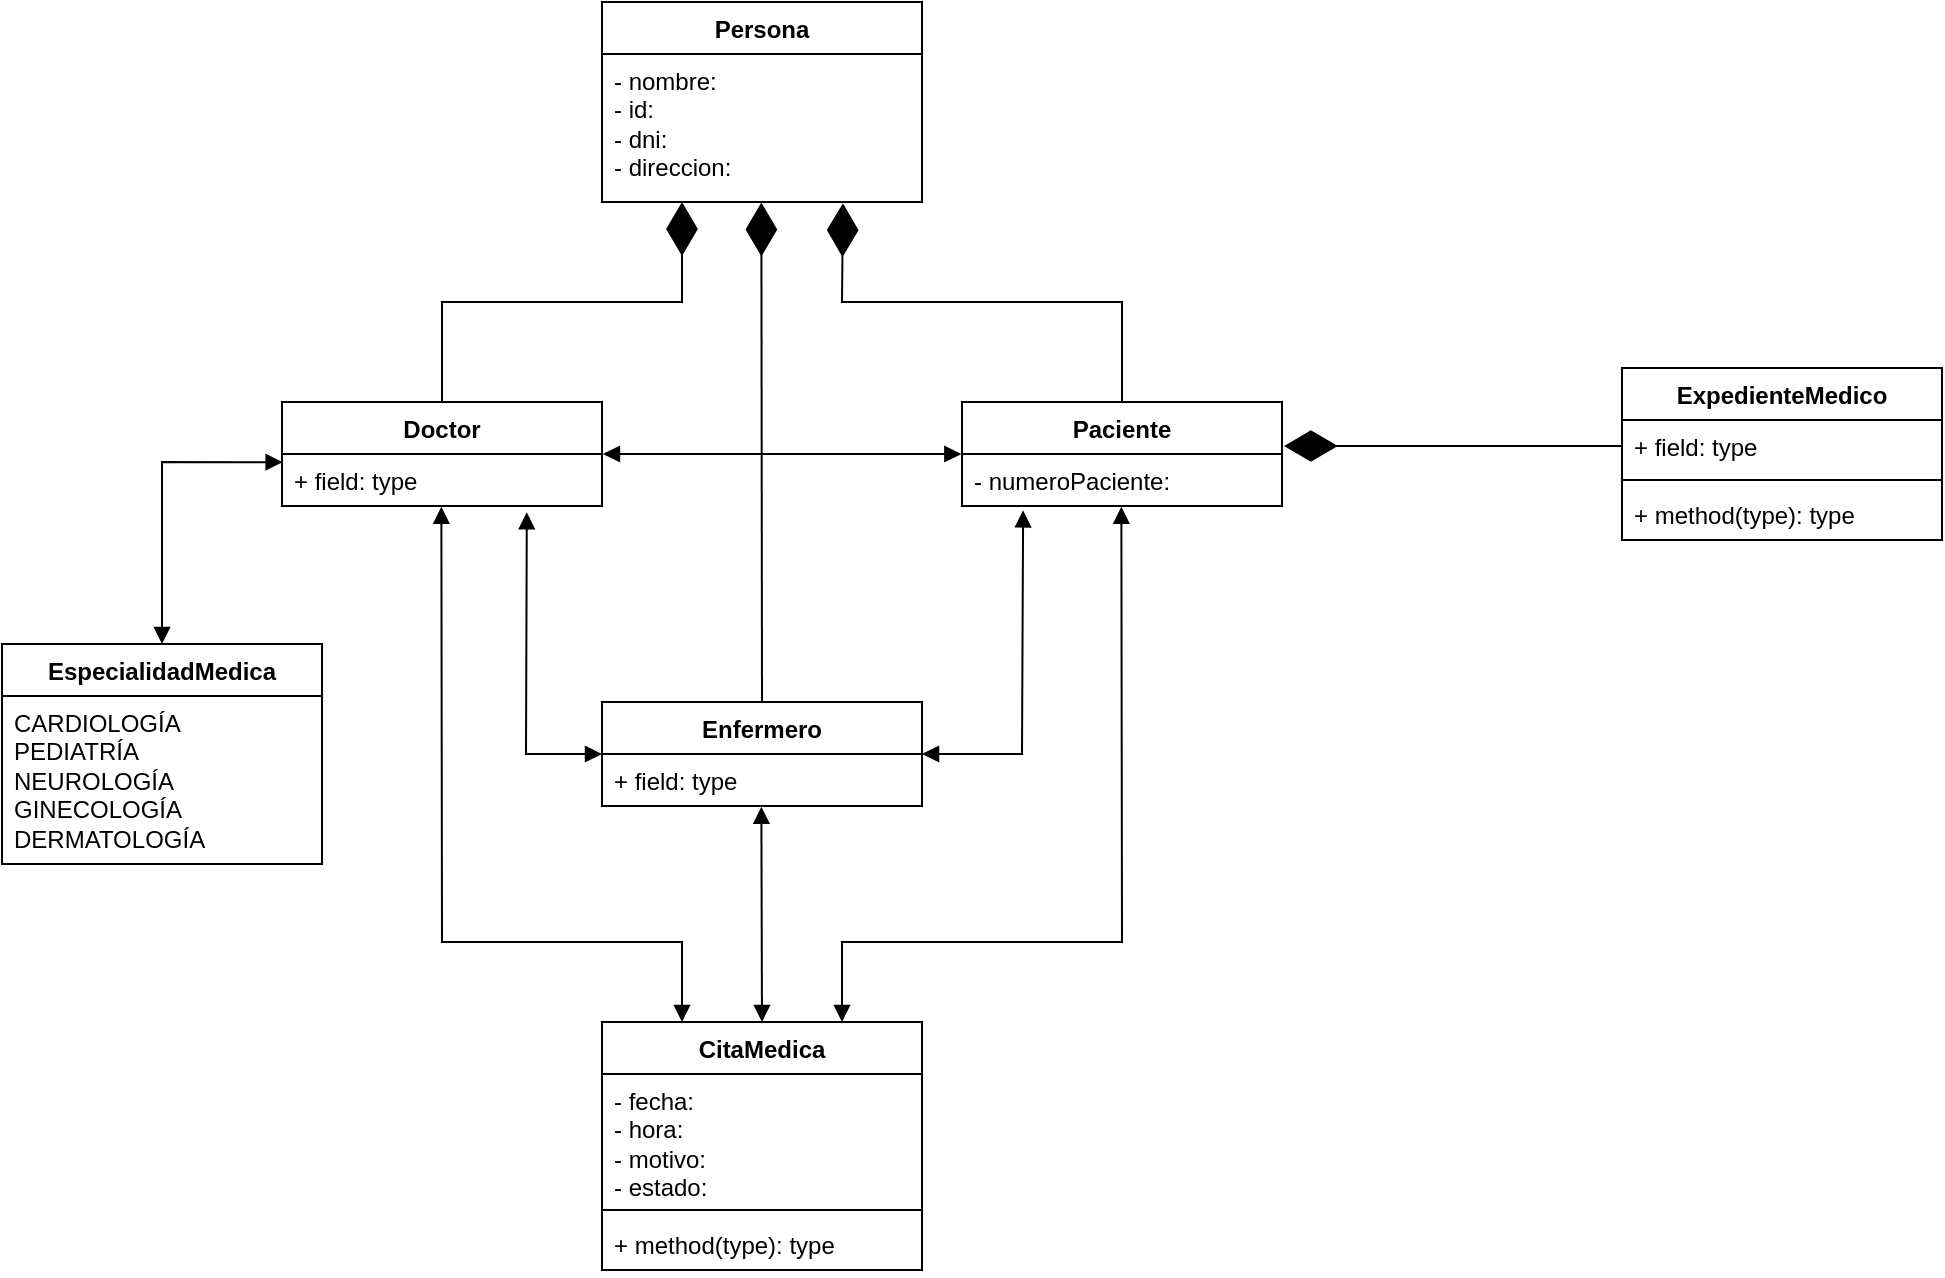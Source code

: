 <mxfile version="24.4.0" type="github">
  <diagram name="Página-1" id="yerM-l9EdVIVFdWMQ-4x">
    <mxGraphModel dx="1195" dy="724" grid="1" gridSize="10" guides="1" tooltips="1" connect="1" arrows="1" fold="1" page="1" pageScale="1" pageWidth="827" pageHeight="1169" math="0" shadow="0">
      <root>
        <mxCell id="0" />
        <mxCell id="1" parent="0" />
        <mxCell id="67KR4b0ADti2KPWM-4B7-1" value="Persona" style="swimlane;fontStyle=1;align=center;verticalAlign=top;childLayout=stackLayout;horizontal=1;startSize=26;horizontalStack=0;resizeParent=1;resizeParentMax=0;resizeLast=0;collapsible=1;marginBottom=0;whiteSpace=wrap;html=1;" parent="1" vertex="1">
          <mxGeometry x="330" y="130" width="160" height="100" as="geometry" />
        </mxCell>
        <mxCell id="67KR4b0ADti2KPWM-4B7-2" value="- nombre:&lt;div&gt;- id:&lt;/div&gt;&lt;div&gt;- dni:&amp;nbsp;&lt;/div&gt;&lt;div&gt;- direccion:&lt;/div&gt;" style="text;strokeColor=none;fillColor=none;align=left;verticalAlign=top;spacingLeft=4;spacingRight=4;overflow=hidden;rotatable=0;points=[[0,0.5],[1,0.5]];portConstraint=eastwest;whiteSpace=wrap;html=1;" parent="67KR4b0ADti2KPWM-4B7-1" vertex="1">
          <mxGeometry y="26" width="160" height="74" as="geometry" />
        </mxCell>
        <mxCell id="67KR4b0ADti2KPWM-4B7-5" value="CitaMedica" style="swimlane;fontStyle=1;align=center;verticalAlign=top;childLayout=stackLayout;horizontal=1;startSize=26;horizontalStack=0;resizeParent=1;resizeParentMax=0;resizeLast=0;collapsible=1;marginBottom=0;whiteSpace=wrap;html=1;" parent="1" vertex="1">
          <mxGeometry x="330" y="640" width="160" height="124" as="geometry" />
        </mxCell>
        <mxCell id="67KR4b0ADti2KPWM-4B7-6" value="- fecha:&lt;div&gt;- hora:&lt;/div&gt;&lt;div&gt;- motivo:&lt;/div&gt;&lt;div&gt;- estado:&amp;nbsp;&lt;/div&gt;" style="text;strokeColor=none;fillColor=none;align=left;verticalAlign=top;spacingLeft=4;spacingRight=4;overflow=hidden;rotatable=0;points=[[0,0.5],[1,0.5]];portConstraint=eastwest;whiteSpace=wrap;html=1;" parent="67KR4b0ADti2KPWM-4B7-5" vertex="1">
          <mxGeometry y="26" width="160" height="64" as="geometry" />
        </mxCell>
        <mxCell id="67KR4b0ADti2KPWM-4B7-7" value="" style="line;strokeWidth=1;fillColor=none;align=left;verticalAlign=middle;spacingTop=-1;spacingLeft=3;spacingRight=3;rotatable=0;labelPosition=right;points=[];portConstraint=eastwest;strokeColor=inherit;" parent="67KR4b0ADti2KPWM-4B7-5" vertex="1">
          <mxGeometry y="90" width="160" height="8" as="geometry" />
        </mxCell>
        <mxCell id="67KR4b0ADti2KPWM-4B7-8" value="+ method(type): type" style="text;strokeColor=none;fillColor=none;align=left;verticalAlign=top;spacingLeft=4;spacingRight=4;overflow=hidden;rotatable=0;points=[[0,0.5],[1,0.5]];portConstraint=eastwest;whiteSpace=wrap;html=1;" parent="67KR4b0ADti2KPWM-4B7-5" vertex="1">
          <mxGeometry y="98" width="160" height="26" as="geometry" />
        </mxCell>
        <mxCell id="67KR4b0ADti2KPWM-4B7-13" value="Paciente" style="swimlane;fontStyle=1;align=center;verticalAlign=top;childLayout=stackLayout;horizontal=1;startSize=26;horizontalStack=0;resizeParent=1;resizeParentMax=0;resizeLast=0;collapsible=1;marginBottom=0;whiteSpace=wrap;html=1;" parent="1" vertex="1">
          <mxGeometry x="510" y="330" width="160" height="52" as="geometry" />
        </mxCell>
        <mxCell id="67KR4b0ADti2KPWM-4B7-14" value="- numeroPaciente:" style="text;strokeColor=none;fillColor=none;align=left;verticalAlign=top;spacingLeft=4;spacingRight=4;overflow=hidden;rotatable=0;points=[[0,0.5],[1,0.5]];portConstraint=eastwest;whiteSpace=wrap;html=1;" parent="67KR4b0ADti2KPWM-4B7-13" vertex="1">
          <mxGeometry y="26" width="160" height="26" as="geometry" />
        </mxCell>
        <mxCell id="67KR4b0ADti2KPWM-4B7-17" value="Enfermero" style="swimlane;fontStyle=1;align=center;verticalAlign=top;childLayout=stackLayout;horizontal=1;startSize=26;horizontalStack=0;resizeParent=1;resizeParentMax=0;resizeLast=0;collapsible=1;marginBottom=0;whiteSpace=wrap;html=1;" parent="1" vertex="1">
          <mxGeometry x="330" y="480" width="160" height="52" as="geometry" />
        </mxCell>
        <mxCell id="67KR4b0ADti2KPWM-4B7-18" value="+ field: type" style="text;strokeColor=none;fillColor=none;align=left;verticalAlign=top;spacingLeft=4;spacingRight=4;overflow=hidden;rotatable=0;points=[[0,0.5],[1,0.5]];portConstraint=eastwest;whiteSpace=wrap;html=1;" parent="67KR4b0ADti2KPWM-4B7-17" vertex="1">
          <mxGeometry y="26" width="160" height="26" as="geometry" />
        </mxCell>
        <mxCell id="hBw5z4i2427hPrcZ02ir-2" value="Doctor" style="swimlane;fontStyle=1;align=center;verticalAlign=top;childLayout=stackLayout;horizontal=1;startSize=26;horizontalStack=0;resizeParent=1;resizeParentMax=0;resizeLast=0;collapsible=1;marginBottom=0;whiteSpace=wrap;html=1;" vertex="1" parent="1">
          <mxGeometry x="170" y="330" width="160" height="52" as="geometry" />
        </mxCell>
        <mxCell id="hBw5z4i2427hPrcZ02ir-3" value="+ field: type" style="text;strokeColor=none;fillColor=none;align=left;verticalAlign=top;spacingLeft=4;spacingRight=4;overflow=hidden;rotatable=0;points=[[0,0.5],[1,0.5]];portConstraint=eastwest;whiteSpace=wrap;html=1;" vertex="1" parent="hBw5z4i2427hPrcZ02ir-2">
          <mxGeometry y="26" width="160" height="26" as="geometry" />
        </mxCell>
        <mxCell id="hBw5z4i2427hPrcZ02ir-14" value="" style="endArrow=diamondThin;endFill=1;endSize=24;html=1;rounded=0;entryX=0.498;entryY=1.003;entryDx=0;entryDy=0;entryPerimeter=0;" edge="1" parent="1" target="67KR4b0ADti2KPWM-4B7-2">
          <mxGeometry width="160" relative="1" as="geometry">
            <mxPoint x="410" y="480" as="sourcePoint" />
            <mxPoint x="390" y="220" as="targetPoint" />
          </mxGeometry>
        </mxCell>
        <mxCell id="hBw5z4i2427hPrcZ02ir-15" value="" style="endArrow=diamondThin;endFill=1;endSize=24;html=1;rounded=0;exitX=0.5;exitY=0;exitDx=0;exitDy=0;" edge="1" parent="1" source="hBw5z4i2427hPrcZ02ir-2">
          <mxGeometry width="160" relative="1" as="geometry">
            <mxPoint x="370" y="340" as="sourcePoint" />
            <mxPoint x="370" y="230" as="targetPoint" />
            <Array as="points">
              <mxPoint x="250" y="280" />
              <mxPoint x="370" y="280" />
            </Array>
          </mxGeometry>
        </mxCell>
        <mxCell id="hBw5z4i2427hPrcZ02ir-16" value="" style="endArrow=diamondThin;endFill=1;endSize=24;html=1;rounded=0;exitX=0.5;exitY=0;exitDx=0;exitDy=0;entryX=0.753;entryY=1.008;entryDx=0;entryDy=0;entryPerimeter=0;" edge="1" parent="1" source="67KR4b0ADti2KPWM-4B7-13" target="67KR4b0ADti2KPWM-4B7-2">
          <mxGeometry width="160" relative="1" as="geometry">
            <mxPoint x="370" y="340" as="sourcePoint" />
            <mxPoint x="460" y="210" as="targetPoint" />
            <Array as="points">
              <mxPoint x="590" y="280" />
              <mxPoint x="450" y="280" />
            </Array>
          </mxGeometry>
        </mxCell>
        <mxCell id="hBw5z4i2427hPrcZ02ir-19" value="EspecialidadMedica" style="swimlane;fontStyle=1;align=center;verticalAlign=top;childLayout=stackLayout;horizontal=1;startSize=26;horizontalStack=0;resizeParent=1;resizeParentMax=0;resizeLast=0;collapsible=1;marginBottom=0;whiteSpace=wrap;html=1;" vertex="1" parent="1">
          <mxGeometry x="30" y="451" width="160" height="110" as="geometry" />
        </mxCell>
        <mxCell id="hBw5z4i2427hPrcZ02ir-20" value="CARDIOLOGÍA&lt;div&gt;PEDIATRÍA&lt;/div&gt;&lt;div&gt;NEUROLOGÍA&lt;/div&gt;&lt;div&gt;GINECOLOGÍA&lt;/div&gt;&lt;div&gt;DERMATOLOGÍA&lt;/div&gt;" style="text;strokeColor=none;fillColor=none;align=left;verticalAlign=top;spacingLeft=4;spacingRight=4;overflow=hidden;rotatable=0;points=[[0,0.5],[1,0.5]];portConstraint=eastwest;whiteSpace=wrap;html=1;" vertex="1" parent="hBw5z4i2427hPrcZ02ir-19">
          <mxGeometry y="26" width="160" height="84" as="geometry" />
        </mxCell>
        <mxCell id="hBw5z4i2427hPrcZ02ir-23" value="ExpedienteMedico&lt;div&gt;&lt;br&gt;&lt;/div&gt;" style="swimlane;fontStyle=1;align=center;verticalAlign=top;childLayout=stackLayout;horizontal=1;startSize=26;horizontalStack=0;resizeParent=1;resizeParentMax=0;resizeLast=0;collapsible=1;marginBottom=0;whiteSpace=wrap;html=1;" vertex="1" parent="1">
          <mxGeometry x="840" y="313" width="160" height="86" as="geometry" />
        </mxCell>
        <mxCell id="hBw5z4i2427hPrcZ02ir-24" value="+ field: type" style="text;strokeColor=none;fillColor=none;align=left;verticalAlign=top;spacingLeft=4;spacingRight=4;overflow=hidden;rotatable=0;points=[[0,0.5],[1,0.5]];portConstraint=eastwest;whiteSpace=wrap;html=1;" vertex="1" parent="hBw5z4i2427hPrcZ02ir-23">
          <mxGeometry y="26" width="160" height="26" as="geometry" />
        </mxCell>
        <mxCell id="hBw5z4i2427hPrcZ02ir-25" value="" style="line;strokeWidth=1;fillColor=none;align=left;verticalAlign=middle;spacingTop=-1;spacingLeft=3;spacingRight=3;rotatable=0;labelPosition=right;points=[];portConstraint=eastwest;strokeColor=inherit;" vertex="1" parent="hBw5z4i2427hPrcZ02ir-23">
          <mxGeometry y="52" width="160" height="8" as="geometry" />
        </mxCell>
        <mxCell id="hBw5z4i2427hPrcZ02ir-26" value="+ method(type): type" style="text;strokeColor=none;fillColor=none;align=left;verticalAlign=top;spacingLeft=4;spacingRight=4;overflow=hidden;rotatable=0;points=[[0,0.5],[1,0.5]];portConstraint=eastwest;whiteSpace=wrap;html=1;" vertex="1" parent="hBw5z4i2427hPrcZ02ir-23">
          <mxGeometry y="60" width="160" height="26" as="geometry" />
        </mxCell>
        <mxCell id="hBw5z4i2427hPrcZ02ir-27" value="" style="endArrow=diamondThin;endFill=1;endSize=24;html=1;rounded=0;exitX=0;exitY=0.5;exitDx=0;exitDy=0;entryX=1.006;entryY=-0.154;entryDx=0;entryDy=0;entryPerimeter=0;" edge="1" parent="1" source="hBw5z4i2427hPrcZ02ir-24" target="67KR4b0ADti2KPWM-4B7-14">
          <mxGeometry width="160" relative="1" as="geometry">
            <mxPoint x="640" y="400" as="sourcePoint" />
            <mxPoint x="690" y="380" as="targetPoint" />
          </mxGeometry>
        </mxCell>
        <mxCell id="hBw5z4i2427hPrcZ02ir-28" value="" style="endArrow=block;startArrow=block;endFill=1;startFill=1;html=1;rounded=0;exitX=0.498;exitY=1.014;exitDx=0;exitDy=0;exitPerimeter=0;entryX=0.25;entryY=0;entryDx=0;entryDy=0;" edge="1" parent="1" source="hBw5z4i2427hPrcZ02ir-3" target="67KR4b0ADti2KPWM-4B7-5">
          <mxGeometry width="160" relative="1" as="geometry">
            <mxPoint x="520" y="530" as="sourcePoint" />
            <mxPoint x="680" y="530" as="targetPoint" />
            <Array as="points">
              <mxPoint x="250" y="600" />
              <mxPoint x="370" y="600" />
            </Array>
          </mxGeometry>
        </mxCell>
        <mxCell id="hBw5z4i2427hPrcZ02ir-29" value="" style="endArrow=block;startArrow=block;endFill=1;startFill=1;html=1;rounded=0;entryX=0.498;entryY=1.014;entryDx=0;entryDy=0;entryPerimeter=0;exitX=0.75;exitY=0;exitDx=0;exitDy=0;" edge="1" parent="1" source="67KR4b0ADti2KPWM-4B7-5" target="67KR4b0ADti2KPWM-4B7-14">
          <mxGeometry width="160" relative="1" as="geometry">
            <mxPoint x="590" y="390" as="sourcePoint" />
            <mxPoint x="680" y="530" as="targetPoint" />
            <Array as="points">
              <mxPoint x="450" y="600" />
              <mxPoint x="590" y="600" />
            </Array>
          </mxGeometry>
        </mxCell>
        <mxCell id="hBw5z4i2427hPrcZ02ir-30" value="" style="endArrow=block;startArrow=block;endFill=1;startFill=1;html=1;rounded=0;exitX=0.498;exitY=1.014;exitDx=0;exitDy=0;exitPerimeter=0;entryX=0.5;entryY=0;entryDx=0;entryDy=0;" edge="1" parent="1" source="67KR4b0ADti2KPWM-4B7-18" target="67KR4b0ADti2KPWM-4B7-5">
          <mxGeometry width="160" relative="1" as="geometry">
            <mxPoint x="450" y="480" as="sourcePoint" />
            <mxPoint x="610" y="480" as="targetPoint" />
          </mxGeometry>
        </mxCell>
        <mxCell id="hBw5z4i2427hPrcZ02ir-31" value="" style="endArrow=block;startArrow=block;endFill=1;startFill=1;html=1;rounded=0;exitX=1.003;exitY=0;exitDx=0;exitDy=0;exitPerimeter=0;entryX=-0.002;entryY=0;entryDx=0;entryDy=0;entryPerimeter=0;" edge="1" parent="1" source="hBw5z4i2427hPrcZ02ir-3" target="67KR4b0ADti2KPWM-4B7-14">
          <mxGeometry width="160" relative="1" as="geometry">
            <mxPoint x="460" y="440" as="sourcePoint" />
            <mxPoint x="620" y="440" as="targetPoint" />
          </mxGeometry>
        </mxCell>
        <mxCell id="hBw5z4i2427hPrcZ02ir-32" value="" style="endArrow=block;startArrow=block;endFill=1;startFill=1;html=1;rounded=0;exitX=0.765;exitY=1.119;exitDx=0;exitDy=0;exitPerimeter=0;entryX=0;entryY=0.5;entryDx=0;entryDy=0;" edge="1" parent="1" source="hBw5z4i2427hPrcZ02ir-3" target="67KR4b0ADti2KPWM-4B7-17">
          <mxGeometry width="160" relative="1" as="geometry">
            <mxPoint x="460" y="440" as="sourcePoint" />
            <mxPoint x="620" y="440" as="targetPoint" />
            <Array as="points">
              <mxPoint x="292" y="506" />
            </Array>
          </mxGeometry>
        </mxCell>
        <mxCell id="hBw5z4i2427hPrcZ02ir-33" value="" style="endArrow=block;startArrow=block;endFill=1;startFill=1;html=1;rounded=0;entryX=0.191;entryY=1.084;entryDx=0;entryDy=0;entryPerimeter=0;exitX=1;exitY=0.5;exitDx=0;exitDy=0;" edge="1" parent="1" source="67KR4b0ADti2KPWM-4B7-17" target="67KR4b0ADti2KPWM-4B7-14">
          <mxGeometry width="160" relative="1" as="geometry">
            <mxPoint x="460" y="440" as="sourcePoint" />
            <mxPoint x="620" y="440" as="targetPoint" />
            <Array as="points">
              <mxPoint x="540" y="506" />
            </Array>
          </mxGeometry>
        </mxCell>
        <mxCell id="hBw5z4i2427hPrcZ02ir-34" value="" style="endArrow=block;startArrow=block;endFill=1;startFill=1;html=1;rounded=0;entryX=0.002;entryY=0.158;entryDx=0;entryDy=0;entryPerimeter=0;exitX=0.5;exitY=0;exitDx=0;exitDy=0;" edge="1" parent="1" source="hBw5z4i2427hPrcZ02ir-19" target="hBw5z4i2427hPrcZ02ir-3">
          <mxGeometry width="160" relative="1" as="geometry">
            <mxPoint x="400" y="440" as="sourcePoint" />
            <mxPoint x="560" y="440" as="targetPoint" />
            <Array as="points">
              <mxPoint x="110" y="360" />
            </Array>
          </mxGeometry>
        </mxCell>
      </root>
    </mxGraphModel>
  </diagram>
</mxfile>
